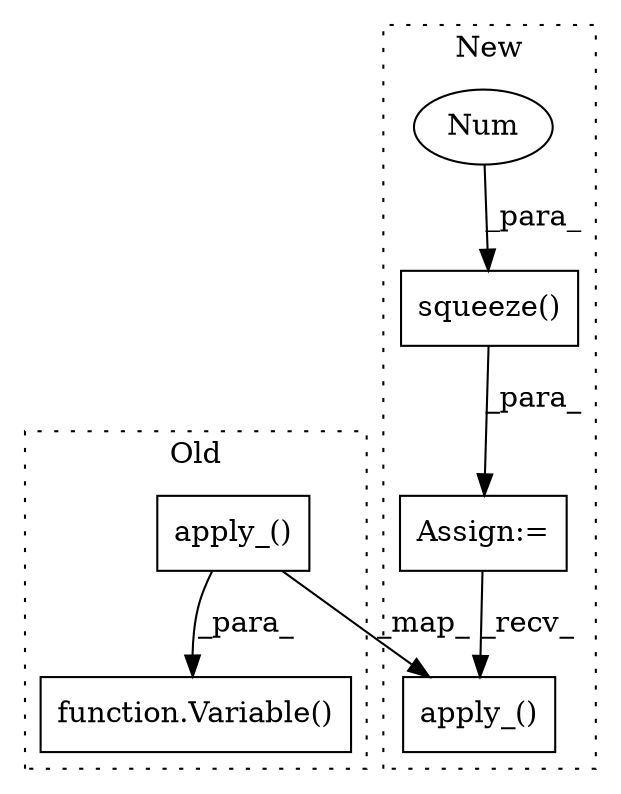 digraph G {
subgraph cluster0 {
1 [label="apply_()" a="75" s="9304,9344" l="24,1" shape="box"];
3 [label="function.Variable()" a="75" s="9295,9345" l="9,16" shape="box"];
label = "Old";
style="dotted";
}
subgraph cluster1 {
2 [label="apply_()" a="75" s="9162,9197" l="19,1" shape="box"];
4 [label="Assign:=" a="68" s="9041" l="3" shape="box"];
5 [label="squeeze()" a="75" s="9044,9059" l="14,1" shape="box"];
6 [label="Num" a="76" s="9058" l="1" shape="ellipse"];
label = "New";
style="dotted";
}
1 -> 3 [label="_para_"];
1 -> 2 [label="_map_"];
4 -> 2 [label="_recv_"];
5 -> 4 [label="_para_"];
6 -> 5 [label="_para_"];
}
